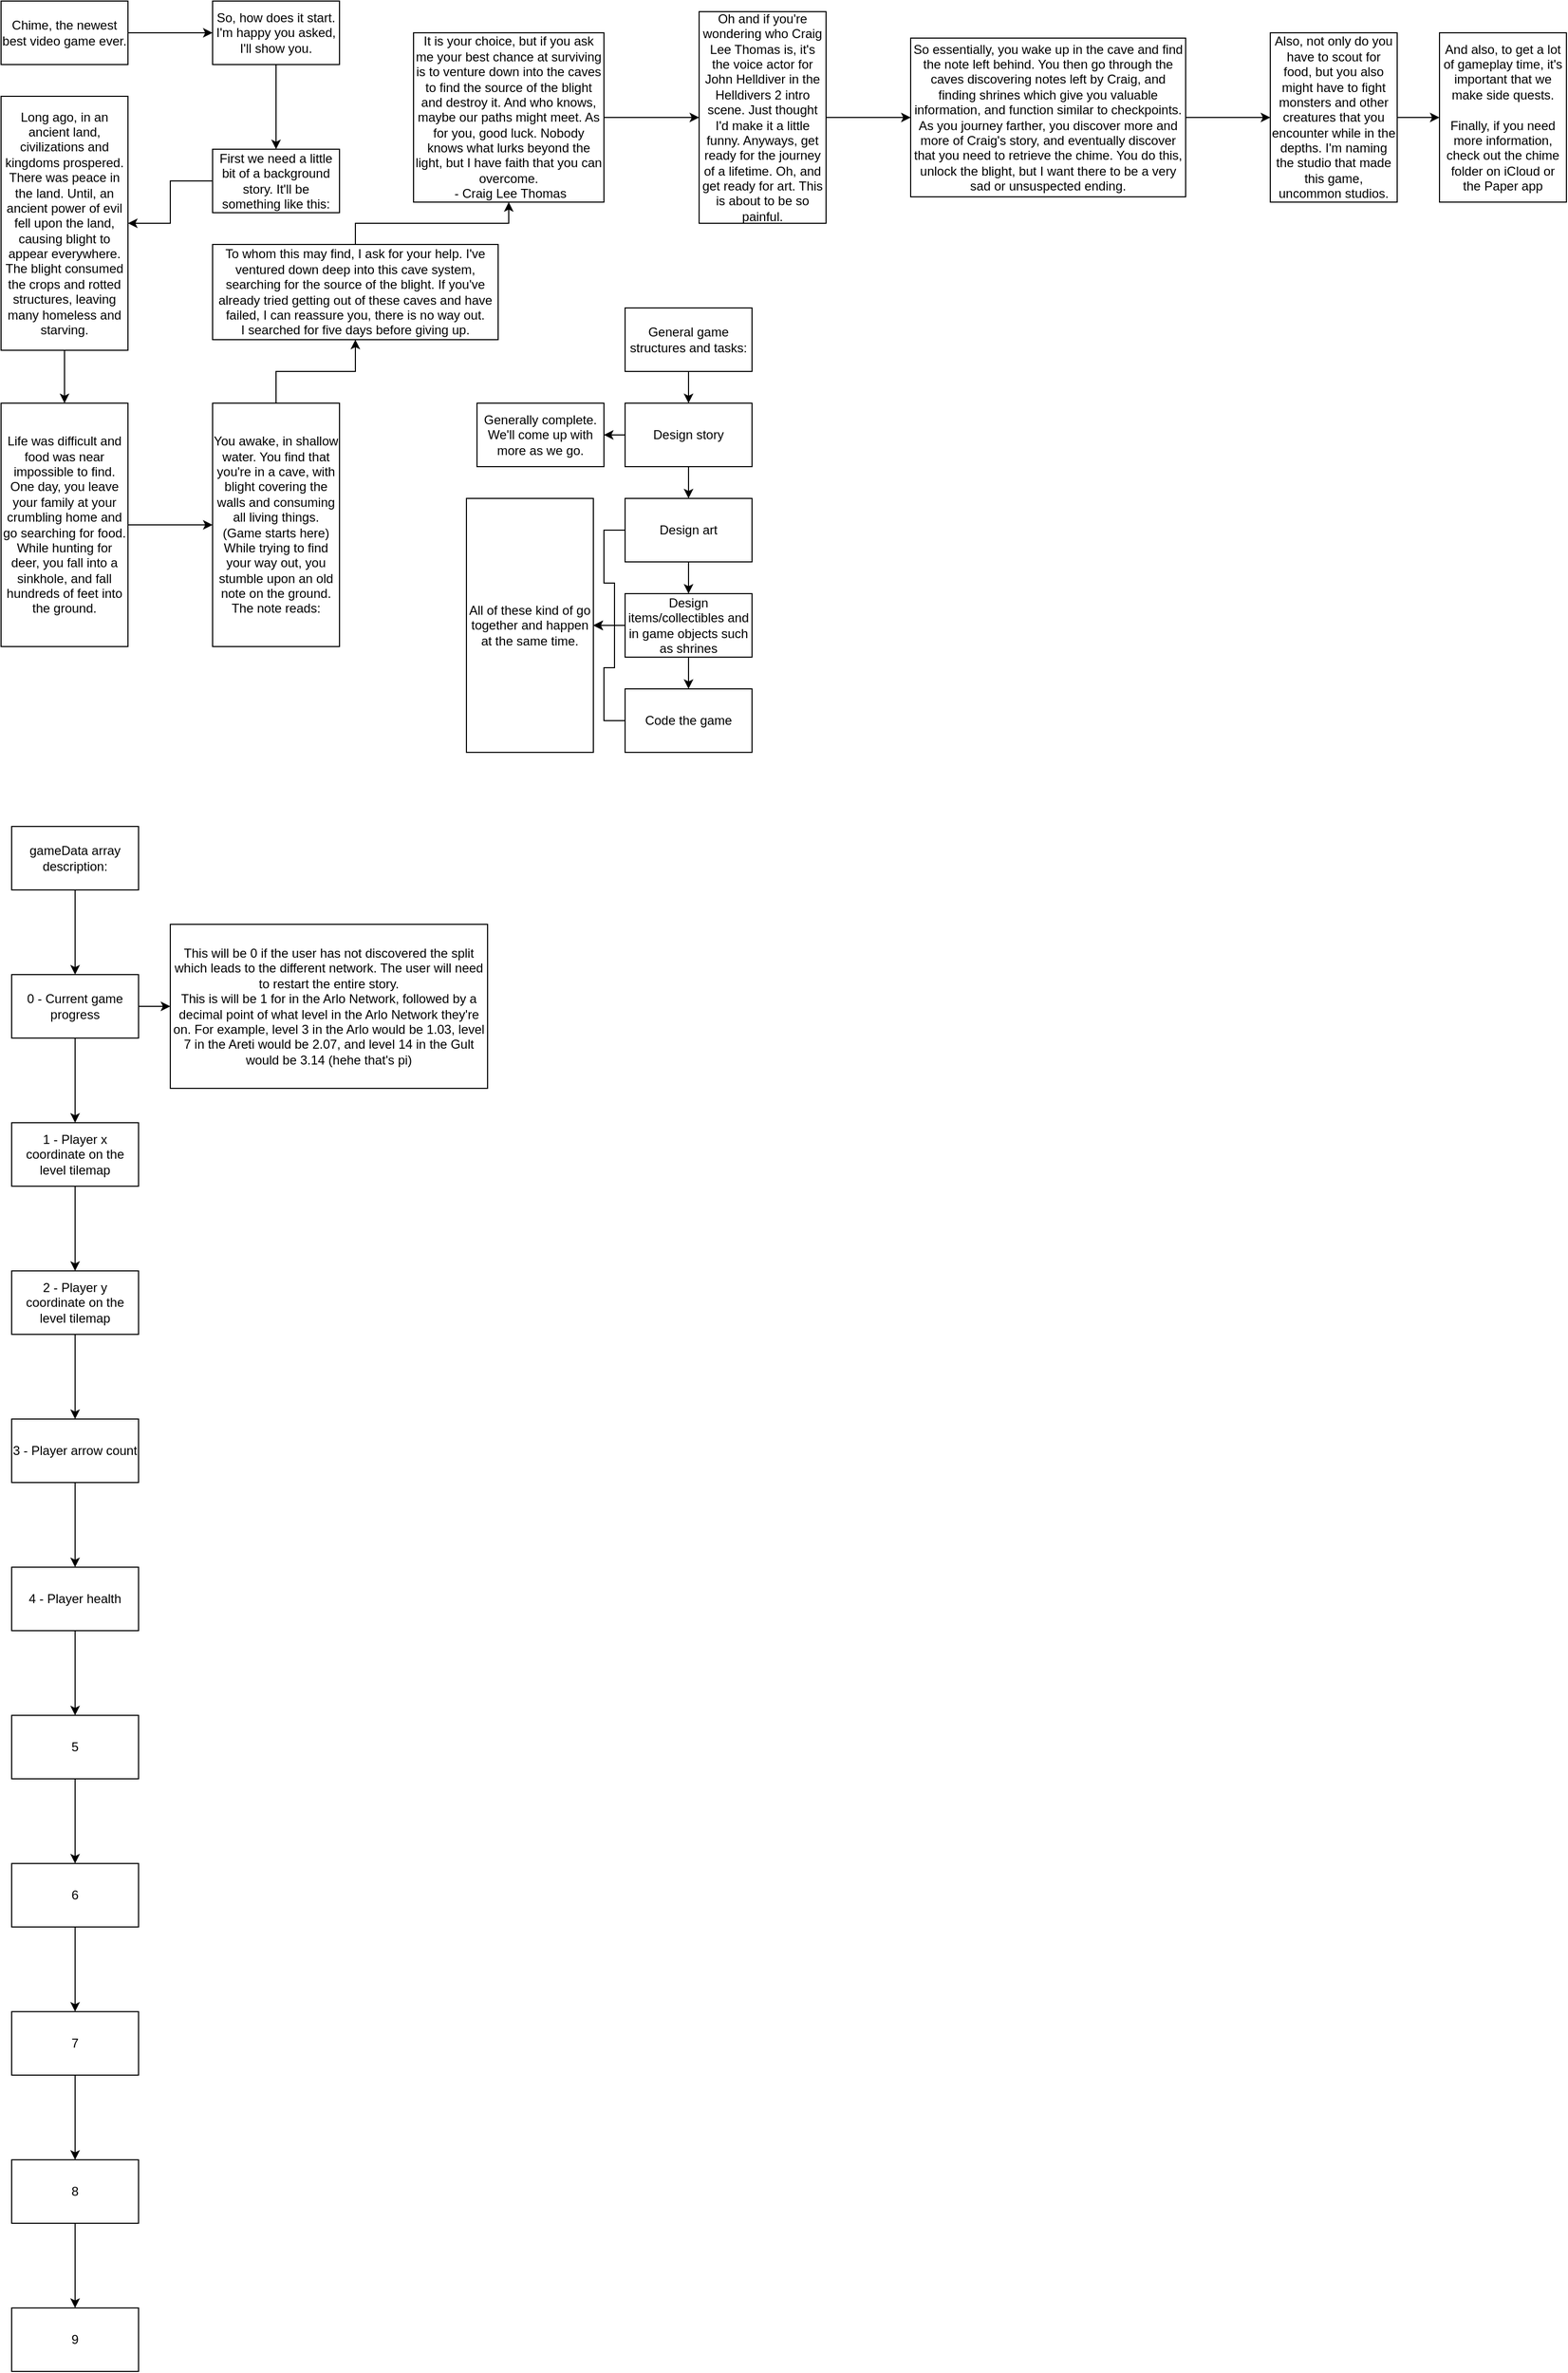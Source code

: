 <mxfile version="28.2.8">
  <diagram name="Page-1" id="KiRBWLdKwDQl0hlu07jS">
    <mxGraphModel dx="786" dy="417" grid="1" gridSize="10" guides="1" tooltips="1" connect="1" arrows="1" fold="1" page="1" pageScale="1" pageWidth="3000" pageHeight="3000" math="0" shadow="0">
      <root>
        <mxCell id="0" />
        <mxCell id="1" parent="0" />
        <mxCell id="LeicX2cD45EZayEKqath-3" value="" style="edgeStyle=orthogonalEdgeStyle;rounded=0;orthogonalLoop=1;jettySize=auto;html=1;" parent="1" source="LeicX2cD45EZayEKqath-1" target="LeicX2cD45EZayEKqath-2" edge="1">
          <mxGeometry relative="1" as="geometry" />
        </mxCell>
        <mxCell id="LeicX2cD45EZayEKqath-1" value="Chime, the newest best video game ever." style="rounded=0;whiteSpace=wrap;html=1;" parent="1" vertex="1">
          <mxGeometry x="30" y="20" width="120" height="60" as="geometry" />
        </mxCell>
        <mxCell id="LeicX2cD45EZayEKqath-5" value="" style="edgeStyle=orthogonalEdgeStyle;rounded=0;orthogonalLoop=1;jettySize=auto;html=1;" parent="1" source="LeicX2cD45EZayEKqath-2" target="LeicX2cD45EZayEKqath-4" edge="1">
          <mxGeometry relative="1" as="geometry" />
        </mxCell>
        <mxCell id="LeicX2cD45EZayEKqath-2" value="So, how does it start. I&#39;m happy you asked, I&#39;ll show you." style="whiteSpace=wrap;html=1;rounded=0;" parent="1" vertex="1">
          <mxGeometry x="230" y="20" width="120" height="60" as="geometry" />
        </mxCell>
        <mxCell id="LeicX2cD45EZayEKqath-7" value="" style="edgeStyle=orthogonalEdgeStyle;rounded=0;orthogonalLoop=1;jettySize=auto;html=1;" parent="1" source="LeicX2cD45EZayEKqath-4" target="LeicX2cD45EZayEKqath-6" edge="1">
          <mxGeometry relative="1" as="geometry" />
        </mxCell>
        <mxCell id="LeicX2cD45EZayEKqath-4" value="First we need a little bit of a background story. It&#39;ll be something like this:" style="whiteSpace=wrap;html=1;rounded=0;" parent="1" vertex="1">
          <mxGeometry x="230" y="160" width="120" height="60" as="geometry" />
        </mxCell>
        <mxCell id="LeicX2cD45EZayEKqath-9" value="" style="edgeStyle=orthogonalEdgeStyle;rounded=0;orthogonalLoop=1;jettySize=auto;html=1;" parent="1" source="LeicX2cD45EZayEKqath-6" target="LeicX2cD45EZayEKqath-8" edge="1">
          <mxGeometry relative="1" as="geometry" />
        </mxCell>
        <mxCell id="LeicX2cD45EZayEKqath-6" value="Long ago, in an ancient land, civilizations and kingdoms prospered.&lt;div&gt;There was peace in the land. Until, an ancient power of evil fell upon the land, causing blight to appear everywhere. The blight consumed the crops and rotted structures, leaving many homeless and starving.&lt;/div&gt;" style="whiteSpace=wrap;html=1;rounded=0;" parent="1" vertex="1">
          <mxGeometry x="30" y="110" width="120" height="240" as="geometry" />
        </mxCell>
        <mxCell id="LeicX2cD45EZayEKqath-11" value="" style="edgeStyle=orthogonalEdgeStyle;rounded=0;orthogonalLoop=1;jettySize=auto;html=1;" parent="1" source="LeicX2cD45EZayEKqath-8" target="LeicX2cD45EZayEKqath-10" edge="1">
          <mxGeometry relative="1" as="geometry" />
        </mxCell>
        <mxCell id="LeicX2cD45EZayEKqath-8" value="Life was difficult and food was near impossible to find. One day, you leave your family at your crumbling home and go searching for food.&lt;div&gt;While hunting for deer, you fall into a sinkhole, and fall hundreds of feet into the ground.&lt;/div&gt;" style="whiteSpace=wrap;html=1;rounded=0;" parent="1" vertex="1">
          <mxGeometry x="30" y="400" width="120" height="230" as="geometry" />
        </mxCell>
        <mxCell id="LeicX2cD45EZayEKqath-13" value="" style="edgeStyle=orthogonalEdgeStyle;rounded=0;orthogonalLoop=1;jettySize=auto;html=1;" parent="1" source="LeicX2cD45EZayEKqath-10" target="LeicX2cD45EZayEKqath-12" edge="1">
          <mxGeometry relative="1" as="geometry" />
        </mxCell>
        <mxCell id="LeicX2cD45EZayEKqath-10" value="You awake, in shallow water. You find that you&#39;re in a cave, with blight covering the walls and consuming all living things. (Game starts here) While trying to find your way out, you stumble upon an old note on the ground. The note reads:" style="whiteSpace=wrap;html=1;rounded=0;" parent="1" vertex="1">
          <mxGeometry x="230" y="400" width="120" height="230" as="geometry" />
        </mxCell>
        <mxCell id="LeicX2cD45EZayEKqath-16" value="" style="edgeStyle=orthogonalEdgeStyle;rounded=0;orthogonalLoop=1;jettySize=auto;html=1;" parent="1" source="LeicX2cD45EZayEKqath-12" target="LeicX2cD45EZayEKqath-15" edge="1">
          <mxGeometry relative="1" as="geometry" />
        </mxCell>
        <mxCell id="LeicX2cD45EZayEKqath-12" value="&lt;div&gt;To whom this may find, I ask for your help. I&#39;ve ventured down deep into this cave system, searching for the source of the blight. If you&#39;ve already tried getting out of these caves and have failed, I can reassure you, there is no way out.&lt;/div&gt;&lt;div&gt;I searched for five days before giving up.&lt;/div&gt;" style="whiteSpace=wrap;html=1;rounded=0;" parent="1" vertex="1">
          <mxGeometry x="230" y="250" width="270" height="90" as="geometry" />
        </mxCell>
        <mxCell id="LeicX2cD45EZayEKqath-18" value="" style="edgeStyle=orthogonalEdgeStyle;rounded=0;orthogonalLoop=1;jettySize=auto;html=1;" parent="1" source="LeicX2cD45EZayEKqath-15" target="LeicX2cD45EZayEKqath-17" edge="1">
          <mxGeometry relative="1" as="geometry" />
        </mxCell>
        <mxCell id="LeicX2cD45EZayEKqath-15" value="It is your choice, but if you ask me your best chance at surviving is to venture down into the caves to find the source of the blight and destroy it. And who knows, maybe our paths might meet. As for you, good luck. Nobody knows what lurks beyond the light, but I have faith that you can overcome.&lt;div&gt;&amp;nbsp;- Craig Lee Thomas&lt;/div&gt;" style="whiteSpace=wrap;html=1;rounded=0;" parent="1" vertex="1">
          <mxGeometry x="420" y="50" width="180" height="160" as="geometry" />
        </mxCell>
        <mxCell id="1wYPcUTcYn6zx2gRJm-w-2" value="" style="edgeStyle=orthogonalEdgeStyle;rounded=0;orthogonalLoop=1;jettySize=auto;html=1;" parent="1" source="LeicX2cD45EZayEKqath-17" target="1wYPcUTcYn6zx2gRJm-w-1" edge="1">
          <mxGeometry relative="1" as="geometry" />
        </mxCell>
        <mxCell id="LeicX2cD45EZayEKqath-17" value="Oh and if you&#39;re wondering who Craig Lee Thomas is, it&#39;s the voice actor for John Helldiver in the Helldivers 2 intro scene. Just thought I&#39;d make it a little funny. Anyways, get ready for the journey of a lifetime. Oh, and get ready for art. This is about to be so painful." style="whiteSpace=wrap;html=1;rounded=0;" parent="1" vertex="1">
          <mxGeometry x="690" y="30" width="120" height="200" as="geometry" />
        </mxCell>
        <mxCell id="LeicX2cD45EZayEKqath-21" value="" style="edgeStyle=orthogonalEdgeStyle;rounded=0;orthogonalLoop=1;jettySize=auto;html=1;" parent="1" source="LeicX2cD45EZayEKqath-19" target="LeicX2cD45EZayEKqath-20" edge="1">
          <mxGeometry relative="1" as="geometry" />
        </mxCell>
        <mxCell id="LeicX2cD45EZayEKqath-19" value="General game structures and tasks:" style="rounded=0;whiteSpace=wrap;html=1;" parent="1" vertex="1">
          <mxGeometry x="620" y="310" width="120" height="60" as="geometry" />
        </mxCell>
        <mxCell id="LeicX2cD45EZayEKqath-23" value="" style="edgeStyle=orthogonalEdgeStyle;rounded=0;orthogonalLoop=1;jettySize=auto;html=1;" parent="1" source="LeicX2cD45EZayEKqath-20" target="LeicX2cD45EZayEKqath-22" edge="1">
          <mxGeometry relative="1" as="geometry" />
        </mxCell>
        <mxCell id="1wYPcUTcYn6zx2gRJm-w-6" value="" style="edgeStyle=orthogonalEdgeStyle;rounded=0;orthogonalLoop=1;jettySize=auto;html=1;" parent="1" source="LeicX2cD45EZayEKqath-20" target="1wYPcUTcYn6zx2gRJm-w-5" edge="1">
          <mxGeometry relative="1" as="geometry" />
        </mxCell>
        <mxCell id="LeicX2cD45EZayEKqath-20" value="Design story" style="whiteSpace=wrap;html=1;rounded=0;" parent="1" vertex="1">
          <mxGeometry x="620" y="400" width="120" height="60" as="geometry" />
        </mxCell>
        <mxCell id="LeicX2cD45EZayEKqath-25" value="" style="edgeStyle=orthogonalEdgeStyle;rounded=0;orthogonalLoop=1;jettySize=auto;html=1;" parent="1" source="LeicX2cD45EZayEKqath-22" target="LeicX2cD45EZayEKqath-24" edge="1">
          <mxGeometry relative="1" as="geometry" />
        </mxCell>
        <mxCell id="1wYPcUTcYn6zx2gRJm-w-8" value="" style="edgeStyle=orthogonalEdgeStyle;rounded=0;orthogonalLoop=1;jettySize=auto;html=1;" parent="1" source="LeicX2cD45EZayEKqath-22" target="1wYPcUTcYn6zx2gRJm-w-7" edge="1">
          <mxGeometry relative="1" as="geometry" />
        </mxCell>
        <mxCell id="LeicX2cD45EZayEKqath-22" value="Design art" style="whiteSpace=wrap;html=1;rounded=0;" parent="1" vertex="1">
          <mxGeometry x="620" y="490" width="120" height="60" as="geometry" />
        </mxCell>
        <mxCell id="LeicX2cD45EZayEKqath-27" value="" style="edgeStyle=orthogonalEdgeStyle;rounded=0;orthogonalLoop=1;jettySize=auto;html=1;" parent="1" source="LeicX2cD45EZayEKqath-24" target="LeicX2cD45EZayEKqath-26" edge="1">
          <mxGeometry relative="1" as="geometry" />
        </mxCell>
        <mxCell id="1wYPcUTcYn6zx2gRJm-w-9" value="" style="edgeStyle=orthogonalEdgeStyle;rounded=0;orthogonalLoop=1;jettySize=auto;html=1;" parent="1" source="LeicX2cD45EZayEKqath-24" target="1wYPcUTcYn6zx2gRJm-w-7" edge="1">
          <mxGeometry relative="1" as="geometry" />
        </mxCell>
        <mxCell id="LeicX2cD45EZayEKqath-24" value="Design items/collectibles and in game objects such as shrines" style="whiteSpace=wrap;html=1;rounded=0;" parent="1" vertex="1">
          <mxGeometry x="620" y="580" width="120" height="60" as="geometry" />
        </mxCell>
        <mxCell id="1wYPcUTcYn6zx2gRJm-w-10" value="" style="edgeStyle=orthogonalEdgeStyle;rounded=0;orthogonalLoop=1;jettySize=auto;html=1;" parent="1" source="LeicX2cD45EZayEKqath-26" target="1wYPcUTcYn6zx2gRJm-w-7" edge="1">
          <mxGeometry relative="1" as="geometry" />
        </mxCell>
        <mxCell id="LeicX2cD45EZayEKqath-26" value="Code the game" style="whiteSpace=wrap;html=1;rounded=0;" parent="1" vertex="1">
          <mxGeometry x="620" y="670" width="120" height="60" as="geometry" />
        </mxCell>
        <mxCell id="1wYPcUTcYn6zx2gRJm-w-4" value="" style="edgeStyle=orthogonalEdgeStyle;rounded=0;orthogonalLoop=1;jettySize=auto;html=1;" parent="1" source="1wYPcUTcYn6zx2gRJm-w-1" target="1wYPcUTcYn6zx2gRJm-w-3" edge="1">
          <mxGeometry relative="1" as="geometry" />
        </mxCell>
        <mxCell id="1wYPcUTcYn6zx2gRJm-w-1" value="So essentially, you wake up in the cave and find the note left behind. You then go through the caves discovering notes left by Craig, and finding shrines which give you valuable information, and function similar to checkpoints. As you journey farther, you discover more and more of Craig&#39;s story, and eventually discover that you need to retrieve the chime. You do this, unlock the blight, but I want there to be a very sad or unsuspected ending." style="whiteSpace=wrap;html=1;rounded=0;" parent="1" vertex="1">
          <mxGeometry x="890" y="55" width="260" height="150" as="geometry" />
        </mxCell>
        <mxCell id="fSI3svkAlForpk4qqhjv-2" value="" style="edgeStyle=orthogonalEdgeStyle;rounded=0;orthogonalLoop=1;jettySize=auto;html=1;" parent="1" source="1wYPcUTcYn6zx2gRJm-w-3" target="fSI3svkAlForpk4qqhjv-1" edge="1">
          <mxGeometry relative="1" as="geometry" />
        </mxCell>
        <mxCell id="1wYPcUTcYn6zx2gRJm-w-3" value="Also, not only do you have to scout for food, but you also might have to fight monsters and other creatures that you encounter while in the depths. I&#39;m naming the studio that made this game, uncommon studios." style="whiteSpace=wrap;html=1;rounded=0;" parent="1" vertex="1">
          <mxGeometry x="1230" y="50" width="120" height="160" as="geometry" />
        </mxCell>
        <mxCell id="1wYPcUTcYn6zx2gRJm-w-5" value="Generally complete. We&#39;ll come up with more as we go." style="whiteSpace=wrap;html=1;rounded=0;" parent="1" vertex="1">
          <mxGeometry x="480" y="400" width="120" height="60" as="geometry" />
        </mxCell>
        <mxCell id="1wYPcUTcYn6zx2gRJm-w-7" value="All of these kind of go together and happen at the same time." style="whiteSpace=wrap;html=1;rounded=0;" parent="1" vertex="1">
          <mxGeometry x="470" y="490" width="120" height="240" as="geometry" />
        </mxCell>
        <mxCell id="fSI3svkAlForpk4qqhjv-1" value="And also, to get a lot of gameplay time, it&#39;s important that we make side quests.&lt;div&gt;&lt;br&gt;&lt;/div&gt;&lt;div&gt;Finally, if you need more information, check out the chime folder on iCloud or the Paper app&lt;/div&gt;" style="whiteSpace=wrap;html=1;rounded=0;" parent="1" vertex="1">
          <mxGeometry x="1390" y="50" width="120" height="160" as="geometry" />
        </mxCell>
        <mxCell id="zFAEWnjHONEoKFQ9P5U5-11" value="" style="edgeStyle=orthogonalEdgeStyle;rounded=0;orthogonalLoop=1;jettySize=auto;html=1;" parent="1" source="zFAEWnjHONEoKFQ9P5U5-9" target="zFAEWnjHONEoKFQ9P5U5-10" edge="1">
          <mxGeometry relative="1" as="geometry" />
        </mxCell>
        <mxCell id="zFAEWnjHONEoKFQ9P5U5-9" value="gameData array description:" style="rounded=0;whiteSpace=wrap;html=1;" parent="1" vertex="1">
          <mxGeometry x="40" y="800" width="120" height="60" as="geometry" />
        </mxCell>
        <mxCell id="zFAEWnjHONEoKFQ9P5U5-13" value="" style="edgeStyle=orthogonalEdgeStyle;rounded=0;orthogonalLoop=1;jettySize=auto;html=1;" parent="1" source="zFAEWnjHONEoKFQ9P5U5-10" target="zFAEWnjHONEoKFQ9P5U5-12" edge="1">
          <mxGeometry relative="1" as="geometry" />
        </mxCell>
        <mxCell id="zFAEWnjHONEoKFQ9P5U5-31" value="" style="edgeStyle=orthogonalEdgeStyle;rounded=0;orthogonalLoop=1;jettySize=auto;html=1;" parent="1" source="zFAEWnjHONEoKFQ9P5U5-10" target="zFAEWnjHONEoKFQ9P5U5-30" edge="1">
          <mxGeometry relative="1" as="geometry" />
        </mxCell>
        <mxCell id="zFAEWnjHONEoKFQ9P5U5-10" value="0 - Current game progress" style="whiteSpace=wrap;html=1;rounded=0;" parent="1" vertex="1">
          <mxGeometry x="40" y="940" width="120" height="60" as="geometry" />
        </mxCell>
        <mxCell id="zFAEWnjHONEoKFQ9P5U5-15" value="" style="edgeStyle=orthogonalEdgeStyle;rounded=0;orthogonalLoop=1;jettySize=auto;html=1;" parent="1" source="zFAEWnjHONEoKFQ9P5U5-12" target="zFAEWnjHONEoKFQ9P5U5-14" edge="1">
          <mxGeometry relative="1" as="geometry" />
        </mxCell>
        <mxCell id="zFAEWnjHONEoKFQ9P5U5-12" value="1 - Player x coordinate on the level tilemap" style="whiteSpace=wrap;html=1;rounded=0;" parent="1" vertex="1">
          <mxGeometry x="40" y="1080" width="120" height="60" as="geometry" />
        </mxCell>
        <mxCell id="zFAEWnjHONEoKFQ9P5U5-17" value="" style="edgeStyle=orthogonalEdgeStyle;rounded=0;orthogonalLoop=1;jettySize=auto;html=1;" parent="1" source="zFAEWnjHONEoKFQ9P5U5-14" target="zFAEWnjHONEoKFQ9P5U5-16" edge="1">
          <mxGeometry relative="1" as="geometry" />
        </mxCell>
        <mxCell id="zFAEWnjHONEoKFQ9P5U5-14" value="2 - Player y coordinate on the level tilemap" style="whiteSpace=wrap;html=1;rounded=0;" parent="1" vertex="1">
          <mxGeometry x="40" y="1220" width="120" height="60" as="geometry" />
        </mxCell>
        <mxCell id="zFAEWnjHONEoKFQ9P5U5-19" value="" style="edgeStyle=orthogonalEdgeStyle;rounded=0;orthogonalLoop=1;jettySize=auto;html=1;" parent="1" source="zFAEWnjHONEoKFQ9P5U5-16" target="zFAEWnjHONEoKFQ9P5U5-18" edge="1">
          <mxGeometry relative="1" as="geometry" />
        </mxCell>
        <mxCell id="zFAEWnjHONEoKFQ9P5U5-16" value="3 - Player arrow count" style="whiteSpace=wrap;html=1;rounded=0;" parent="1" vertex="1">
          <mxGeometry x="40" y="1360" width="120" height="60" as="geometry" />
        </mxCell>
        <mxCell id="zFAEWnjHONEoKFQ9P5U5-21" value="" style="edgeStyle=orthogonalEdgeStyle;rounded=0;orthogonalLoop=1;jettySize=auto;html=1;" parent="1" source="zFAEWnjHONEoKFQ9P5U5-18" target="zFAEWnjHONEoKFQ9P5U5-20" edge="1">
          <mxGeometry relative="1" as="geometry" />
        </mxCell>
        <mxCell id="zFAEWnjHONEoKFQ9P5U5-18" value="4 - Player health" style="whiteSpace=wrap;html=1;rounded=0;" parent="1" vertex="1">
          <mxGeometry x="40" y="1500" width="120" height="60" as="geometry" />
        </mxCell>
        <mxCell id="zFAEWnjHONEoKFQ9P5U5-23" value="" style="edgeStyle=orthogonalEdgeStyle;rounded=0;orthogonalLoop=1;jettySize=auto;html=1;" parent="1" source="zFAEWnjHONEoKFQ9P5U5-20" target="zFAEWnjHONEoKFQ9P5U5-22" edge="1">
          <mxGeometry relative="1" as="geometry" />
        </mxCell>
        <mxCell id="zFAEWnjHONEoKFQ9P5U5-20" value="5" style="whiteSpace=wrap;html=1;rounded=0;" parent="1" vertex="1">
          <mxGeometry x="40" y="1640" width="120" height="60" as="geometry" />
        </mxCell>
        <mxCell id="zFAEWnjHONEoKFQ9P5U5-25" value="" style="edgeStyle=orthogonalEdgeStyle;rounded=0;orthogonalLoop=1;jettySize=auto;html=1;" parent="1" source="zFAEWnjHONEoKFQ9P5U5-22" target="zFAEWnjHONEoKFQ9P5U5-24" edge="1">
          <mxGeometry relative="1" as="geometry" />
        </mxCell>
        <mxCell id="zFAEWnjHONEoKFQ9P5U5-22" value="6" style="whiteSpace=wrap;html=1;rounded=0;" parent="1" vertex="1">
          <mxGeometry x="40" y="1780" width="120" height="60" as="geometry" />
        </mxCell>
        <mxCell id="zFAEWnjHONEoKFQ9P5U5-27" value="" style="edgeStyle=orthogonalEdgeStyle;rounded=0;orthogonalLoop=1;jettySize=auto;html=1;" parent="1" source="zFAEWnjHONEoKFQ9P5U5-24" target="zFAEWnjHONEoKFQ9P5U5-26" edge="1">
          <mxGeometry relative="1" as="geometry" />
        </mxCell>
        <mxCell id="zFAEWnjHONEoKFQ9P5U5-24" value="7" style="whiteSpace=wrap;html=1;rounded=0;" parent="1" vertex="1">
          <mxGeometry x="40" y="1920" width="120" height="60" as="geometry" />
        </mxCell>
        <mxCell id="zFAEWnjHONEoKFQ9P5U5-29" value="" style="edgeStyle=orthogonalEdgeStyle;rounded=0;orthogonalLoop=1;jettySize=auto;html=1;" parent="1" source="zFAEWnjHONEoKFQ9P5U5-26" target="zFAEWnjHONEoKFQ9P5U5-28" edge="1">
          <mxGeometry relative="1" as="geometry" />
        </mxCell>
        <mxCell id="zFAEWnjHONEoKFQ9P5U5-26" value="8" style="whiteSpace=wrap;html=1;rounded=0;" parent="1" vertex="1">
          <mxGeometry x="40" y="2060" width="120" height="60" as="geometry" />
        </mxCell>
        <mxCell id="zFAEWnjHONEoKFQ9P5U5-28" value="9" style="whiteSpace=wrap;html=1;rounded=0;" parent="1" vertex="1">
          <mxGeometry x="40" y="2200" width="120" height="60" as="geometry" />
        </mxCell>
        <mxCell id="zFAEWnjHONEoKFQ9P5U5-30" value="This will be 0 if the user has not discovered the split which leads to the different network. The user will need to restart the entire story.&lt;div&gt;This is will be 1 for in the Arlo Network, followed by a decimal point of what level in the Arlo Network they&#39;re on. For example, level 3 in the Arlo would be 1.03, level 7 in the Areti would be 2.07, and level 14 in the Gult would be 3.14 (hehe that&#39;s pi)&lt;/div&gt;" style="whiteSpace=wrap;html=1;rounded=0;" parent="1" vertex="1">
          <mxGeometry x="190" y="892.5" width="300" height="155" as="geometry" />
        </mxCell>
      </root>
    </mxGraphModel>
  </diagram>
</mxfile>
